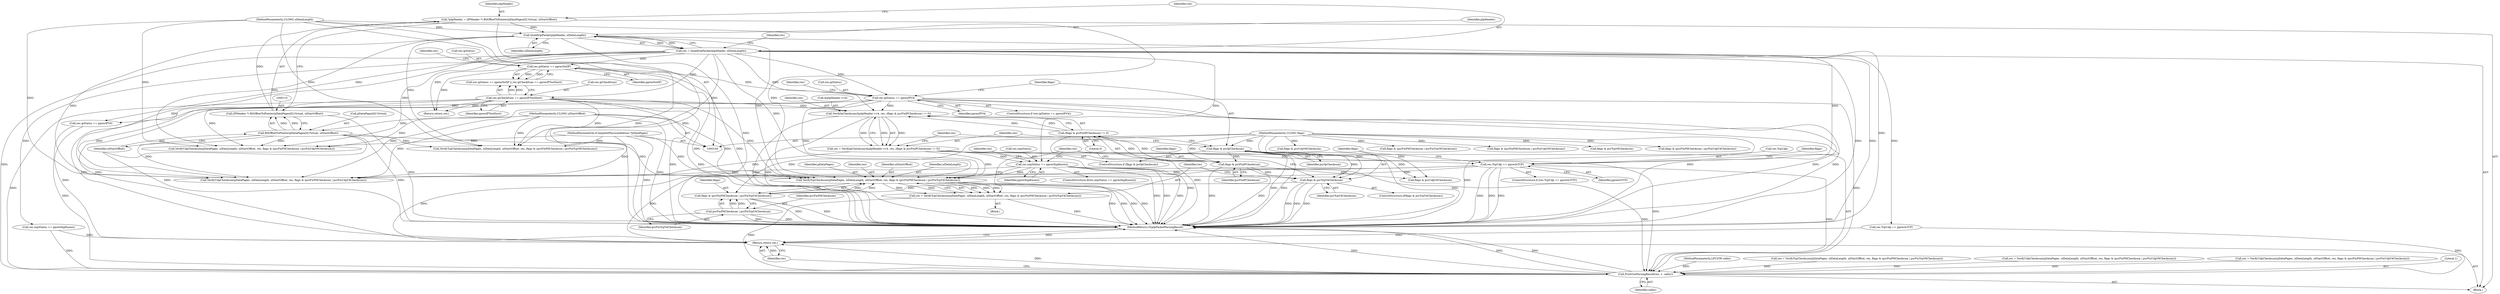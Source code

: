 digraph "1_kvm-guest-drivers-windows_723416fa4210b7464b28eab89cc76252e6193ac1_3@pointer" {
"1000188" [label="(Call,VerifyTcpChecksum(pDataPages, ulDataLength, ulStartOffset, res, flags & (pcrFixPHChecksum | pcrFixTcpV4Checksum)))"];
"1000105" [label="(MethodParameterIn,tCompletePhysicalAddress *pDataPages)"];
"1000126" [label="(Call,QualifyIpPacket(pIpHeader, ulDataLength))"];
"1000112" [label="(Call,*pIpHeader = (IPHeader *) RtlOffsetToPointer(pDataPages[0].Virtual, ulStartOffset))"];
"1000114" [label="(Call,(IPHeader *) RtlOffsetToPointer(pDataPages[0].Virtual, ulStartOffset))"];
"1000116" [label="(Call,RtlOffsetToPointer(pDataPages[0].Virtual, ulStartOffset))"];
"1000107" [label="(MethodParameterIn,ULONG ulStartOffset)"];
"1000106" [label="(MethodParameterIn,ULONG ulDataLength)"];
"1000124" [label="(Call,res = QualifyIpPacket(pIpHeader, ulDataLength))"];
"1000168" [label="(Call,res.xxpStatus == ppresXxpKnown)"];
"1000154" [label="(Call,res = VerifyIpChecksum(&pIpHeader->v4, res, (flags & pcrFixIPChecksum) != 0))"];
"1000156" [label="(Call,VerifyIpChecksum(&pIpHeader->v4, res, (flags & pcrFixIPChecksum) != 0))"];
"1000144" [label="(Call,res.ipStatus == ppresIPV4)"];
"1000131" [label="(Call,res.ipStatus == ppresNotIP)"];
"1000136" [label="(Call,res.ipCheckSum == ppresIPTooShort)"];
"1000162" [label="(Call,(flags & pcrFixIPChecksum) != 0)"];
"1000163" [label="(Call,flags & pcrFixIPChecksum)"];
"1000151" [label="(Call,flags & pcrIpChecksum)"];
"1000108" [label="(MethodParameterIn,ULONG flags)"];
"1000175" [label="(Call,res.TcpUdp == ppresIsTCP)"];
"1000193" [label="(Call,flags & (pcrFixPHChecksum | pcrFixTcpV4Checksum))"];
"1000182" [label="(Call,flags & pcrTcpV4Checksum)"];
"1000195" [label="(Call,pcrFixPHChecksum | pcrFixTcpV4Checksum)"];
"1000186" [label="(Call,res = VerifyTcpChecksum(pDataPages, ulDataLength, ulStartOffset, res, flags & (pcrFixPHChecksum | pcrFixTcpV4Checksum)))"];
"1000275" [label="(Call,PrintOutParsingResult(res, 1, caller))"];
"1000279" [label="(Return,return res;)"];
"1000265" [label="(Call,VerifyUdpChecksum(pDataPages, ulDataLength, ulStartOffset, res, flags & (pcrFixPHChecksum | pcrFixUdpV6Checksum)))"];
"1000126" [label="(Call,QualifyIpPacket(pIpHeader, ulDataLength))"];
"1000167" [label="(ControlStructure,if(res.xxpStatus == ppresXxpKnown))"];
"1000131" [label="(Call,res.ipStatus == ppresNotIP)"];
"1000226" [label="(Call,res.xxpStatus == ppresXxpKnown)"];
"1000185" [label="(Block,)"];
"1000107" [label="(MethodParameterIn,ULONG ulStartOffset)"];
"1000109" [label="(MethodParameterIn,LPCSTR caller)"];
"1000108" [label="(MethodParameterIn,ULONG flags)"];
"1000166" [label="(Literal,0)"];
"1000270" [label="(Call,flags & (pcrFixPHChecksum | pcrFixUdpV6Checksum))"];
"1000181" [label="(ControlStructure,if(flags & pcrTcpV4Checksum))"];
"1000144" [label="(Call,res.ipStatus == ppresIPV4)"];
"1000152" [label="(Identifier,flags)"];
"1000240" [label="(Call,flags & pcrTcpV6Checksum)"];
"1000176" [label="(Call,res.TcpUdp)"];
"1000194" [label="(Identifier,flags)"];
"1000189" [label="(Identifier,pDataPages)"];
"1000233" [label="(Call,res.TcpUdp == ppresIsTCP)"];
"1000138" [label="(Identifier,res)"];
"1000156" [label="(Call,VerifyIpChecksum(&pIpHeader->v4, res, (flags & pcrFixIPChecksum) != 0))"];
"1000187" [label="(Identifier,res)"];
"1000202" [label="(Identifier,flags)"];
"1000122" [label="(Identifier,ulStartOffset)"];
"1000279" [label="(Return,return res;)"];
"1000125" [label="(Identifier,res)"];
"1000201" [label="(Call,flags & pcrUdpV4Checksum)"];
"1000182" [label="(Call,flags & pcrTcpV4Checksum)"];
"1000244" [label="(Call,res = VerifyTcpChecksum(pDataPages, ulDataLength, ulStartOffset, res, flags & (pcrFixPHChecksum | pcrFixTcpV6Checksum)))"];
"1000177" [label="(Identifier,res)"];
"1000221" [label="(Identifier,res)"];
"1000183" [label="(Identifier,flags)"];
"1000145" [label="(Call,res.ipStatus)"];
"1000169" [label="(Call,res.xxpStatus)"];
"1000175" [label="(Call,res.TcpUdp == ppresIsTCP)"];
"1000168" [label="(Call,res.xxpStatus == ppresXxpKnown)"];
"1000150" [label="(ControlStructure,if (flags & pcrIpChecksum))"];
"1000148" [label="(Identifier,ppresIPV4)"];
"1000135" [label="(Identifier,ppresNotIP)"];
"1000112" [label="(Call,*pIpHeader = (IPHeader *) RtlOffsetToPointer(pDataPages[0].Virtual, ulStartOffset))"];
"1000127" [label="(Identifier,pIpHeader)"];
"1000263" [label="(Call,res = VerifyUdpChecksum(pDataPages, ulDataLength, ulStartOffset, res, flags & (pcrFixPHChecksum | pcrFixUdpV6Checksum)))"];
"1000141" [label="(Return,return res;)"];
"1000143" [label="(ControlStructure,if (res.ipStatus == ppresIPV4))"];
"1000174" [label="(ControlStructure,if (res.TcpUdp == ppresIsTCP))"];
"1000170" [label="(Identifier,res)"];
"1000110" [label="(Block,)"];
"1000163" [label="(Call,flags & pcrFixIPChecksum)"];
"1000246" [label="(Call,VerifyTcpChecksum(pDataPages, ulDataLength, ulStartOffset, res, flags & (pcrFixPHChecksum | pcrFixTcpV6Checksum)))"];
"1000128" [label="(Identifier,ulDataLength)"];
"1000179" [label="(Identifier,ppresIsTCP)"];
"1000113" [label="(Identifier,pIpHeader)"];
"1000195" [label="(Call,pcrFixPHChecksum | pcrFixTcpV4Checksum)"];
"1000192" [label="(Identifier,res)"];
"1000205" [label="(Call,res = VerifyUdpChecksum(pDataPages, ulDataLength, ulStartOffset, res, flags & (pcrFixPHChecksum | pcrFixUdpV4Checksum)))"];
"1000276" [label="(Identifier,res)"];
"1000114" [label="(Call,(IPHeader *) RtlOffsetToPointer(pDataPages[0].Virtual, ulStartOffset))"];
"1000193" [label="(Call,flags & (pcrFixPHChecksum | pcrFixTcpV4Checksum))"];
"1000186" [label="(Call,res = VerifyTcpChecksum(pDataPages, ulDataLength, ulStartOffset, res, flags & (pcrFixPHChecksum | pcrFixTcpV4Checksum)))"];
"1000157" [label="(Call,&pIpHeader->v4)"];
"1000191" [label="(Identifier,ulStartOffset)"];
"1000190" [label="(Identifier,ulDataLength)"];
"1000153" [label="(Identifier,pcrIpChecksum)"];
"1000212" [label="(Call,flags & (pcrFixPHChecksum | pcrFixUdpV4Checksum))"];
"1000196" [label="(Identifier,pcrFixPHChecksum)"];
"1000130" [label="(Call,res.ipStatus == ppresNotIP || res.ipCheckSum == ppresIPTooShort)"];
"1000259" [label="(Call,flags & pcrUdpV6Checksum)"];
"1000277" [label="(Literal,1)"];
"1000281" [label="(MethodReturn,tTcpIpPacketParsingResult)"];
"1000280" [label="(Identifier,res)"];
"1000140" [label="(Identifier,ppresIPTooShort)"];
"1000154" [label="(Call,res = VerifyIpChecksum(&pIpHeader->v4, res, (flags & pcrFixIPChecksum) != 0))"];
"1000219" [label="(Call,res.ipStatus == ppresIPV6)"];
"1000155" [label="(Identifier,res)"];
"1000172" [label="(Identifier,ppresXxpKnown)"];
"1000165" [label="(Identifier,pcrFixIPChecksum)"];
"1000161" [label="(Identifier,res)"];
"1000162" [label="(Call,(flags & pcrFixIPChecksum) != 0)"];
"1000278" [label="(Identifier,caller)"];
"1000197" [label="(Identifier,pcrFixTcpV4Checksum)"];
"1000184" [label="(Identifier,pcrTcpV4Checksum)"];
"1000124" [label="(Call,res = QualifyIpPacket(pIpHeader, ulDataLength))"];
"1000188" [label="(Call,VerifyTcpChecksum(pDataPages, ulDataLength, ulStartOffset, res, flags & (pcrFixPHChecksum | pcrFixTcpV4Checksum)))"];
"1000136" [label="(Call,res.ipCheckSum == ppresIPTooShort)"];
"1000164" [label="(Identifier,flags)"];
"1000275" [label="(Call,PrintOutParsingResult(res, 1, caller))"];
"1000106" [label="(MethodParameterIn,ULONG ulDataLength)"];
"1000137" [label="(Call,res.ipCheckSum)"];
"1000132" [label="(Call,res.ipStatus)"];
"1000116" [label="(Call,RtlOffsetToPointer(pDataPages[0].Virtual, ulStartOffset))"];
"1000117" [label="(Call,pDataPages[0].Virtual)"];
"1000105" [label="(MethodParameterIn,tCompletePhysicalAddress *pDataPages)"];
"1000133" [label="(Identifier,res)"];
"1000251" [label="(Call,flags & (pcrFixPHChecksum | pcrFixTcpV6Checksum))"];
"1000151" [label="(Call,flags & pcrIpChecksum)"];
"1000207" [label="(Call,VerifyUdpChecksum(pDataPages, ulDataLength, ulStartOffset, res, flags & (pcrFixPHChecksum | pcrFixUdpV4Checksum)))"];
"1000188" -> "1000186"  [label="AST: "];
"1000188" -> "1000193"  [label="CFG: "];
"1000189" -> "1000188"  [label="AST: "];
"1000190" -> "1000188"  [label="AST: "];
"1000191" -> "1000188"  [label="AST: "];
"1000192" -> "1000188"  [label="AST: "];
"1000193" -> "1000188"  [label="AST: "];
"1000186" -> "1000188"  [label="CFG: "];
"1000188" -> "1000281"  [label="DDG: "];
"1000188" -> "1000281"  [label="DDG: "];
"1000188" -> "1000281"  [label="DDG: "];
"1000188" -> "1000281"  [label="DDG: "];
"1000188" -> "1000186"  [label="DDG: "];
"1000188" -> "1000186"  [label="DDG: "];
"1000188" -> "1000186"  [label="DDG: "];
"1000188" -> "1000186"  [label="DDG: "];
"1000188" -> "1000186"  [label="DDG: "];
"1000105" -> "1000188"  [label="DDG: "];
"1000126" -> "1000188"  [label="DDG: "];
"1000106" -> "1000188"  [label="DDG: "];
"1000116" -> "1000188"  [label="DDG: "];
"1000107" -> "1000188"  [label="DDG: "];
"1000124" -> "1000188"  [label="DDG: "];
"1000168" -> "1000188"  [label="DDG: "];
"1000154" -> "1000188"  [label="DDG: "];
"1000175" -> "1000188"  [label="DDG: "];
"1000144" -> "1000188"  [label="DDG: "];
"1000136" -> "1000188"  [label="DDG: "];
"1000193" -> "1000188"  [label="DDG: "];
"1000193" -> "1000188"  [label="DDG: "];
"1000105" -> "1000104"  [label="AST: "];
"1000105" -> "1000281"  [label="DDG: "];
"1000105" -> "1000207"  [label="DDG: "];
"1000105" -> "1000246"  [label="DDG: "];
"1000105" -> "1000265"  [label="DDG: "];
"1000126" -> "1000124"  [label="AST: "];
"1000126" -> "1000128"  [label="CFG: "];
"1000127" -> "1000126"  [label="AST: "];
"1000128" -> "1000126"  [label="AST: "];
"1000124" -> "1000126"  [label="CFG: "];
"1000126" -> "1000281"  [label="DDG: "];
"1000126" -> "1000281"  [label="DDG: "];
"1000126" -> "1000124"  [label="DDG: "];
"1000126" -> "1000124"  [label="DDG: "];
"1000112" -> "1000126"  [label="DDG: "];
"1000106" -> "1000126"  [label="DDG: "];
"1000126" -> "1000207"  [label="DDG: "];
"1000126" -> "1000246"  [label="DDG: "];
"1000126" -> "1000265"  [label="DDG: "];
"1000112" -> "1000110"  [label="AST: "];
"1000112" -> "1000114"  [label="CFG: "];
"1000113" -> "1000112"  [label="AST: "];
"1000114" -> "1000112"  [label="AST: "];
"1000125" -> "1000112"  [label="CFG: "];
"1000112" -> "1000281"  [label="DDG: "];
"1000114" -> "1000112"  [label="DDG: "];
"1000114" -> "1000116"  [label="CFG: "];
"1000115" -> "1000114"  [label="AST: "];
"1000116" -> "1000114"  [label="AST: "];
"1000114" -> "1000281"  [label="DDG: "];
"1000116" -> "1000114"  [label="DDG: "];
"1000116" -> "1000114"  [label="DDG: "];
"1000116" -> "1000122"  [label="CFG: "];
"1000117" -> "1000116"  [label="AST: "];
"1000122" -> "1000116"  [label="AST: "];
"1000116" -> "1000281"  [label="DDG: "];
"1000116" -> "1000281"  [label="DDG: "];
"1000107" -> "1000116"  [label="DDG: "];
"1000116" -> "1000207"  [label="DDG: "];
"1000116" -> "1000246"  [label="DDG: "];
"1000116" -> "1000265"  [label="DDG: "];
"1000107" -> "1000104"  [label="AST: "];
"1000107" -> "1000281"  [label="DDG: "];
"1000107" -> "1000207"  [label="DDG: "];
"1000107" -> "1000246"  [label="DDG: "];
"1000107" -> "1000265"  [label="DDG: "];
"1000106" -> "1000104"  [label="AST: "];
"1000106" -> "1000281"  [label="DDG: "];
"1000106" -> "1000207"  [label="DDG: "];
"1000106" -> "1000246"  [label="DDG: "];
"1000106" -> "1000265"  [label="DDG: "];
"1000124" -> "1000110"  [label="AST: "];
"1000125" -> "1000124"  [label="AST: "];
"1000133" -> "1000124"  [label="CFG: "];
"1000124" -> "1000281"  [label="DDG: "];
"1000124" -> "1000281"  [label="DDG: "];
"1000124" -> "1000131"  [label="DDG: "];
"1000124" -> "1000136"  [label="DDG: "];
"1000124" -> "1000141"  [label="DDG: "];
"1000124" -> "1000144"  [label="DDG: "];
"1000124" -> "1000156"  [label="DDG: "];
"1000124" -> "1000168"  [label="DDG: "];
"1000124" -> "1000175"  [label="DDG: "];
"1000124" -> "1000207"  [label="DDG: "];
"1000124" -> "1000219"  [label="DDG: "];
"1000124" -> "1000226"  [label="DDG: "];
"1000124" -> "1000233"  [label="DDG: "];
"1000124" -> "1000246"  [label="DDG: "];
"1000124" -> "1000265"  [label="DDG: "];
"1000124" -> "1000275"  [label="DDG: "];
"1000168" -> "1000167"  [label="AST: "];
"1000168" -> "1000172"  [label="CFG: "];
"1000169" -> "1000168"  [label="AST: "];
"1000172" -> "1000168"  [label="AST: "];
"1000177" -> "1000168"  [label="CFG: "];
"1000276" -> "1000168"  [label="CFG: "];
"1000168" -> "1000281"  [label="DDG: "];
"1000168" -> "1000281"  [label="DDG: "];
"1000168" -> "1000281"  [label="DDG: "];
"1000154" -> "1000168"  [label="DDG: "];
"1000168" -> "1000207"  [label="DDG: "];
"1000168" -> "1000275"  [label="DDG: "];
"1000168" -> "1000279"  [label="DDG: "];
"1000154" -> "1000150"  [label="AST: "];
"1000154" -> "1000156"  [label="CFG: "];
"1000155" -> "1000154"  [label="AST: "];
"1000156" -> "1000154"  [label="AST: "];
"1000170" -> "1000154"  [label="CFG: "];
"1000154" -> "1000281"  [label="DDG: "];
"1000156" -> "1000154"  [label="DDG: "];
"1000156" -> "1000154"  [label="DDG: "];
"1000156" -> "1000154"  [label="DDG: "];
"1000154" -> "1000175"  [label="DDG: "];
"1000154" -> "1000207"  [label="DDG: "];
"1000154" -> "1000275"  [label="DDG: "];
"1000156" -> "1000162"  [label="CFG: "];
"1000157" -> "1000156"  [label="AST: "];
"1000161" -> "1000156"  [label="AST: "];
"1000162" -> "1000156"  [label="AST: "];
"1000156" -> "1000281"  [label="DDG: "];
"1000156" -> "1000281"  [label="DDG: "];
"1000144" -> "1000156"  [label="DDG: "];
"1000136" -> "1000156"  [label="DDG: "];
"1000162" -> "1000156"  [label="DDG: "];
"1000162" -> "1000156"  [label="DDG: "];
"1000144" -> "1000143"  [label="AST: "];
"1000144" -> "1000148"  [label="CFG: "];
"1000145" -> "1000144"  [label="AST: "];
"1000148" -> "1000144"  [label="AST: "];
"1000152" -> "1000144"  [label="CFG: "];
"1000221" -> "1000144"  [label="CFG: "];
"1000144" -> "1000281"  [label="DDG: "];
"1000144" -> "1000281"  [label="DDG: "];
"1000144" -> "1000281"  [label="DDG: "];
"1000131" -> "1000144"  [label="DDG: "];
"1000144" -> "1000207"  [label="DDG: "];
"1000144" -> "1000219"  [label="DDG: "];
"1000144" -> "1000275"  [label="DDG: "];
"1000144" -> "1000279"  [label="DDG: "];
"1000131" -> "1000130"  [label="AST: "];
"1000131" -> "1000135"  [label="CFG: "];
"1000132" -> "1000131"  [label="AST: "];
"1000135" -> "1000131"  [label="AST: "];
"1000138" -> "1000131"  [label="CFG: "];
"1000130" -> "1000131"  [label="CFG: "];
"1000131" -> "1000281"  [label="DDG: "];
"1000131" -> "1000281"  [label="DDG: "];
"1000131" -> "1000130"  [label="DDG: "];
"1000131" -> "1000130"  [label="DDG: "];
"1000131" -> "1000141"  [label="DDG: "];
"1000136" -> "1000130"  [label="AST: "];
"1000136" -> "1000140"  [label="CFG: "];
"1000137" -> "1000136"  [label="AST: "];
"1000140" -> "1000136"  [label="AST: "];
"1000130" -> "1000136"  [label="CFG: "];
"1000136" -> "1000281"  [label="DDG: "];
"1000136" -> "1000281"  [label="DDG: "];
"1000136" -> "1000130"  [label="DDG: "];
"1000136" -> "1000130"  [label="DDG: "];
"1000136" -> "1000141"  [label="DDG: "];
"1000136" -> "1000207"  [label="DDG: "];
"1000136" -> "1000246"  [label="DDG: "];
"1000136" -> "1000265"  [label="DDG: "];
"1000136" -> "1000275"  [label="DDG: "];
"1000136" -> "1000279"  [label="DDG: "];
"1000162" -> "1000166"  [label="CFG: "];
"1000163" -> "1000162"  [label="AST: "];
"1000166" -> "1000162"  [label="AST: "];
"1000162" -> "1000281"  [label="DDG: "];
"1000163" -> "1000162"  [label="DDG: "];
"1000163" -> "1000162"  [label="DDG: "];
"1000163" -> "1000165"  [label="CFG: "];
"1000164" -> "1000163"  [label="AST: "];
"1000165" -> "1000163"  [label="AST: "];
"1000166" -> "1000163"  [label="CFG: "];
"1000163" -> "1000281"  [label="DDG: "];
"1000163" -> "1000281"  [label="DDG: "];
"1000151" -> "1000163"  [label="DDG: "];
"1000108" -> "1000163"  [label="DDG: "];
"1000163" -> "1000182"  [label="DDG: "];
"1000163" -> "1000201"  [label="DDG: "];
"1000151" -> "1000150"  [label="AST: "];
"1000151" -> "1000153"  [label="CFG: "];
"1000152" -> "1000151"  [label="AST: "];
"1000153" -> "1000151"  [label="AST: "];
"1000155" -> "1000151"  [label="CFG: "];
"1000170" -> "1000151"  [label="CFG: "];
"1000151" -> "1000281"  [label="DDG: "];
"1000151" -> "1000281"  [label="DDG: "];
"1000151" -> "1000281"  [label="DDG: "];
"1000108" -> "1000151"  [label="DDG: "];
"1000151" -> "1000182"  [label="DDG: "];
"1000151" -> "1000201"  [label="DDG: "];
"1000108" -> "1000104"  [label="AST: "];
"1000108" -> "1000281"  [label="DDG: "];
"1000108" -> "1000182"  [label="DDG: "];
"1000108" -> "1000193"  [label="DDG: "];
"1000108" -> "1000201"  [label="DDG: "];
"1000108" -> "1000212"  [label="DDG: "];
"1000108" -> "1000240"  [label="DDG: "];
"1000108" -> "1000251"  [label="DDG: "];
"1000108" -> "1000259"  [label="DDG: "];
"1000108" -> "1000270"  [label="DDG: "];
"1000175" -> "1000174"  [label="AST: "];
"1000175" -> "1000179"  [label="CFG: "];
"1000176" -> "1000175"  [label="AST: "];
"1000179" -> "1000175"  [label="AST: "];
"1000183" -> "1000175"  [label="CFG: "];
"1000202" -> "1000175"  [label="CFG: "];
"1000175" -> "1000281"  [label="DDG: "];
"1000175" -> "1000281"  [label="DDG: "];
"1000175" -> "1000281"  [label="DDG: "];
"1000175" -> "1000207"  [label="DDG: "];
"1000175" -> "1000275"  [label="DDG: "];
"1000175" -> "1000279"  [label="DDG: "];
"1000193" -> "1000195"  [label="CFG: "];
"1000194" -> "1000193"  [label="AST: "];
"1000195" -> "1000193"  [label="AST: "];
"1000193" -> "1000281"  [label="DDG: "];
"1000193" -> "1000281"  [label="DDG: "];
"1000182" -> "1000193"  [label="DDG: "];
"1000195" -> "1000193"  [label="DDG: "];
"1000195" -> "1000193"  [label="DDG: "];
"1000182" -> "1000181"  [label="AST: "];
"1000182" -> "1000184"  [label="CFG: "];
"1000183" -> "1000182"  [label="AST: "];
"1000184" -> "1000182"  [label="AST: "];
"1000187" -> "1000182"  [label="CFG: "];
"1000276" -> "1000182"  [label="CFG: "];
"1000182" -> "1000281"  [label="DDG: "];
"1000182" -> "1000281"  [label="DDG: "];
"1000182" -> "1000281"  [label="DDG: "];
"1000195" -> "1000197"  [label="CFG: "];
"1000196" -> "1000195"  [label="AST: "];
"1000197" -> "1000195"  [label="AST: "];
"1000195" -> "1000281"  [label="DDG: "];
"1000195" -> "1000281"  [label="DDG: "];
"1000186" -> "1000185"  [label="AST: "];
"1000187" -> "1000186"  [label="AST: "];
"1000276" -> "1000186"  [label="CFG: "];
"1000186" -> "1000281"  [label="DDG: "];
"1000186" -> "1000275"  [label="DDG: "];
"1000275" -> "1000110"  [label="AST: "];
"1000275" -> "1000278"  [label="CFG: "];
"1000276" -> "1000275"  [label="AST: "];
"1000277" -> "1000275"  [label="AST: "];
"1000278" -> "1000275"  [label="AST: "];
"1000280" -> "1000275"  [label="CFG: "];
"1000275" -> "1000281"  [label="DDG: "];
"1000275" -> "1000281"  [label="DDG: "];
"1000275" -> "1000281"  [label="DDG: "];
"1000205" -> "1000275"  [label="DDG: "];
"1000263" -> "1000275"  [label="DDG: "];
"1000244" -> "1000275"  [label="DDG: "];
"1000226" -> "1000275"  [label="DDG: "];
"1000233" -> "1000275"  [label="DDG: "];
"1000219" -> "1000275"  [label="DDG: "];
"1000109" -> "1000275"  [label="DDG: "];
"1000275" -> "1000279"  [label="DDG: "];
"1000279" -> "1000110"  [label="AST: "];
"1000279" -> "1000280"  [label="CFG: "];
"1000280" -> "1000279"  [label="AST: "];
"1000281" -> "1000279"  [label="CFG: "];
"1000279" -> "1000281"  [label="DDG: "];
"1000280" -> "1000279"  [label="DDG: "];
"1000226" -> "1000279"  [label="DDG: "];
"1000233" -> "1000279"  [label="DDG: "];
"1000219" -> "1000279"  [label="DDG: "];
}
